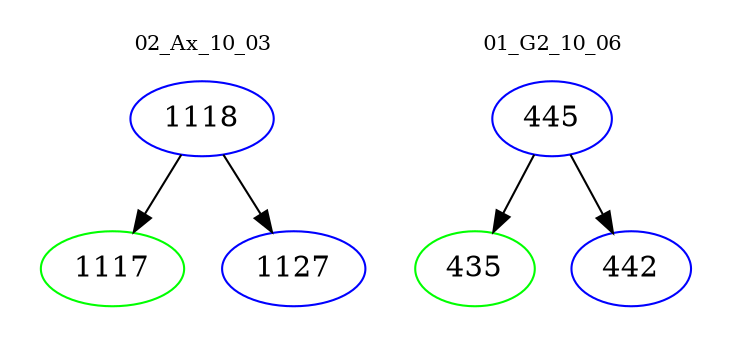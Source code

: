 digraph{
subgraph cluster_0 {
color = white
label = "02_Ax_10_03";
fontsize=10;
T0_1118 [label="1118", color="blue"]
T0_1118 -> T0_1117 [color="black"]
T0_1117 [label="1117", color="green"]
T0_1118 -> T0_1127 [color="black"]
T0_1127 [label="1127", color="blue"]
}
subgraph cluster_1 {
color = white
label = "01_G2_10_06";
fontsize=10;
T1_445 [label="445", color="blue"]
T1_445 -> T1_435 [color="black"]
T1_435 [label="435", color="green"]
T1_445 -> T1_442 [color="black"]
T1_442 [label="442", color="blue"]
}
}
